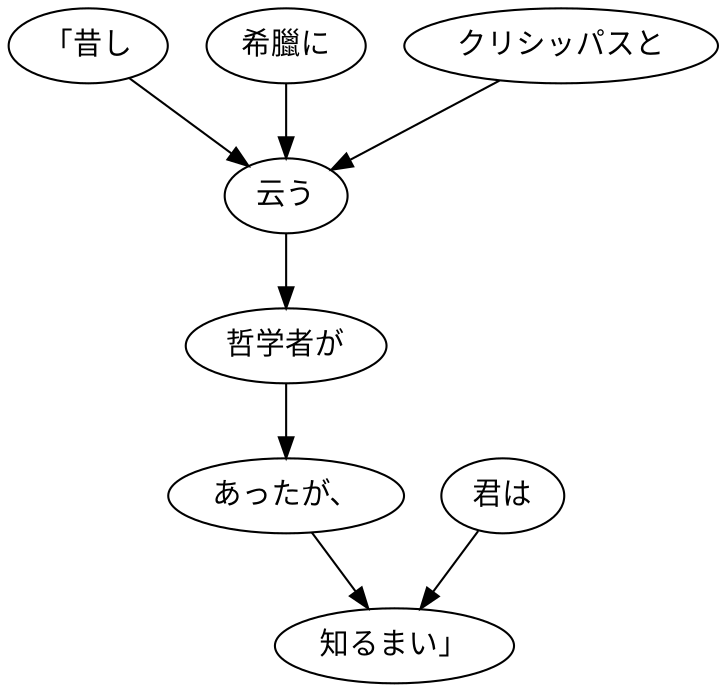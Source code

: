 digraph graph5310 {
	node0 [label="「昔し"];
	node1 [label="希臘に"];
	node2 [label="クリシッパスと"];
	node3 [label="云う"];
	node4 [label="哲学者が"];
	node5 [label="あったが、"];
	node6 [label="君は"];
	node7 [label="知るまい」"];
	node0 -> node3;
	node1 -> node3;
	node2 -> node3;
	node3 -> node4;
	node4 -> node5;
	node5 -> node7;
	node6 -> node7;
}

